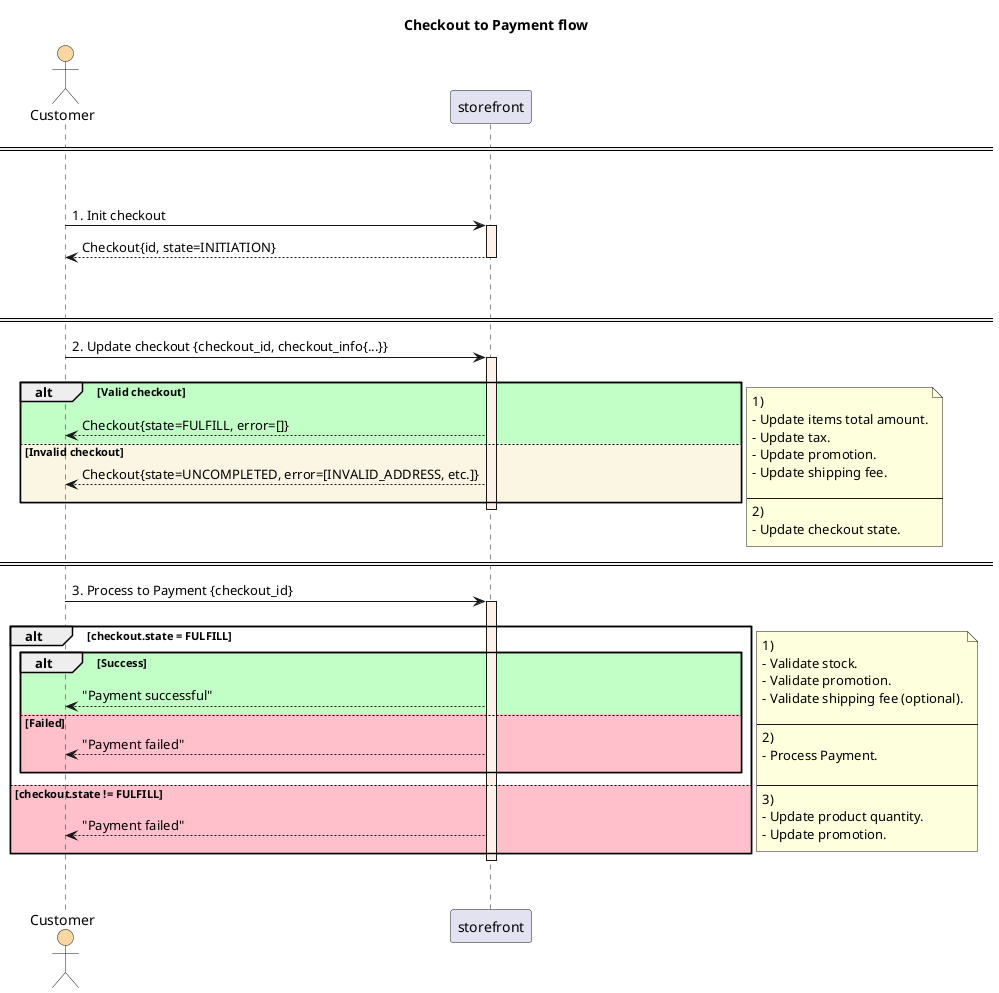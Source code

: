 @startuml Payment Flow. Payment Initialization

title Checkout to Payment flow

skinparam ParticipantPadding 200
actor Customer as customer #fad7a0

====

||40||
customer -> storefront: 1. Init checkout
activate storefront #fdf2e9
customer <-- storefront: Checkout{id, state=INITIATION}
deactivate
||40||

====

customer -> storefront: 2. Update checkout {checkout_id, checkout_info{...}}
    ||10||
activate storefront #fdf2e9
    alt #C2FFC7 Valid checkout
        ||10||
        customer <-- storefront: Checkout{state=FULFILL, error=[]}
    else #FAF6E3 Invalid checkout
        customer <-- storefront: Checkout{state=UNCOMPLETED, error=[INVALID_ADDRESS, etc.]}
        ||10||
    end
deactivate

note right
1)
- Update items total amount.
- Update tax.
- Update promotion.
- Update shipping fee.

---
2)
- Update checkout state.
end note

||40||

====

customer -> storefront: 3. Process to Payment {checkout_id}
||10||

activate storefront #fdf2e9

    alt checkout.state = FULFILL
        alt #C2FFC7 Success
            ||10||
            customer <-- storefront: "Payment successful"
        else #Pink Failed
            customer <-- storefront: "Payment failed"
            ||10||
        end
    ||5||
    else #Pink checkout.state != FULFILL
        ||10||
        customer <-- storefront: "Payment failed"
        ||10||
    end
deactivate


note right
1)
- Validate stock.
- Validate promotion.
- Validate shipping fee (optional).

---
2)
- Process Payment.

---
3)
- Update product quantity.
- Update promotion.
end note


||40||
@enduml